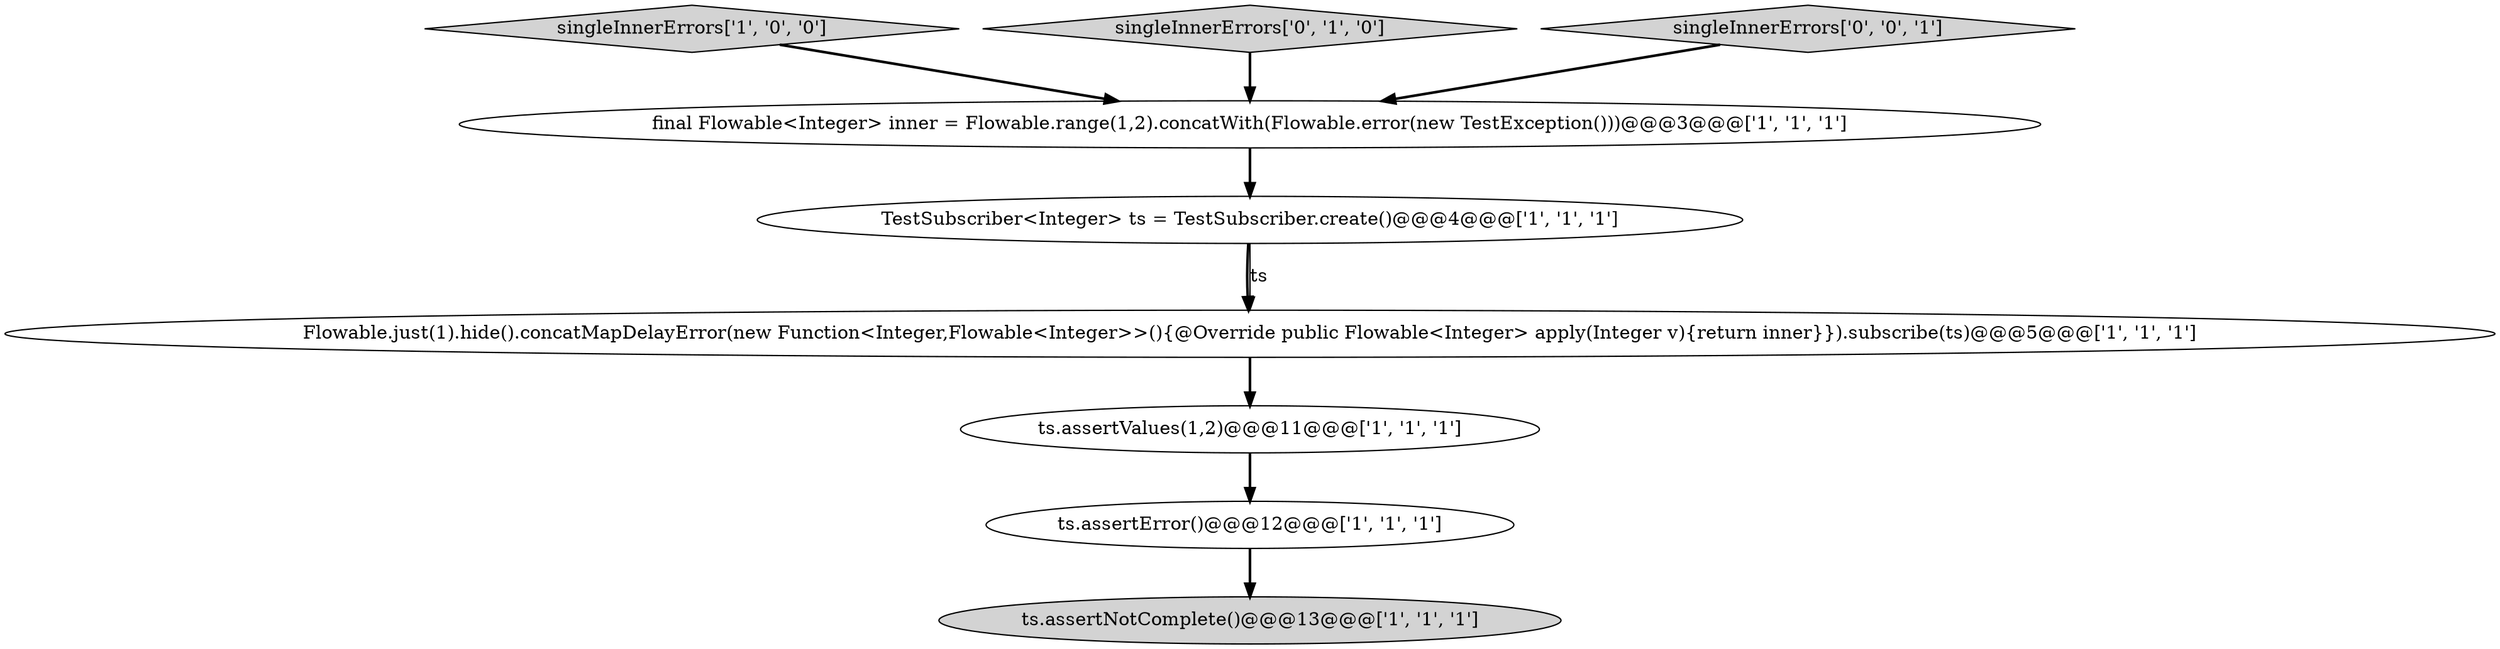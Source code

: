 digraph {
2 [style = filled, label = "ts.assertValues(1,2)@@@11@@@['1', '1', '1']", fillcolor = white, shape = ellipse image = "AAA0AAABBB1BBB"];
5 [style = filled, label = "ts.assertNotComplete()@@@13@@@['1', '1', '1']", fillcolor = lightgray, shape = ellipse image = "AAA0AAABBB1BBB"];
4 [style = filled, label = "Flowable.just(1).hide().concatMapDelayError(new Function<Integer,Flowable<Integer>>(){@Override public Flowable<Integer> apply(Integer v){return inner}}).subscribe(ts)@@@5@@@['1', '1', '1']", fillcolor = white, shape = ellipse image = "AAA0AAABBB1BBB"];
1 [style = filled, label = "singleInnerErrors['1', '0', '0']", fillcolor = lightgray, shape = diamond image = "AAA0AAABBB1BBB"];
7 [style = filled, label = "singleInnerErrors['0', '1', '0']", fillcolor = lightgray, shape = diamond image = "AAA0AAABBB2BBB"];
3 [style = filled, label = "final Flowable<Integer> inner = Flowable.range(1,2).concatWith(Flowable.error(new TestException()))@@@3@@@['1', '1', '1']", fillcolor = white, shape = ellipse image = "AAA0AAABBB1BBB"];
8 [style = filled, label = "singleInnerErrors['0', '0', '1']", fillcolor = lightgray, shape = diamond image = "AAA0AAABBB3BBB"];
0 [style = filled, label = "TestSubscriber<Integer> ts = TestSubscriber.create()@@@4@@@['1', '1', '1']", fillcolor = white, shape = ellipse image = "AAA0AAABBB1BBB"];
6 [style = filled, label = "ts.assertError()@@@12@@@['1', '1', '1']", fillcolor = white, shape = ellipse image = "AAA0AAABBB1BBB"];
2->6 [style = bold, label=""];
1->3 [style = bold, label=""];
0->4 [style = bold, label=""];
3->0 [style = bold, label=""];
8->3 [style = bold, label=""];
6->5 [style = bold, label=""];
4->2 [style = bold, label=""];
0->4 [style = solid, label="ts"];
7->3 [style = bold, label=""];
}
